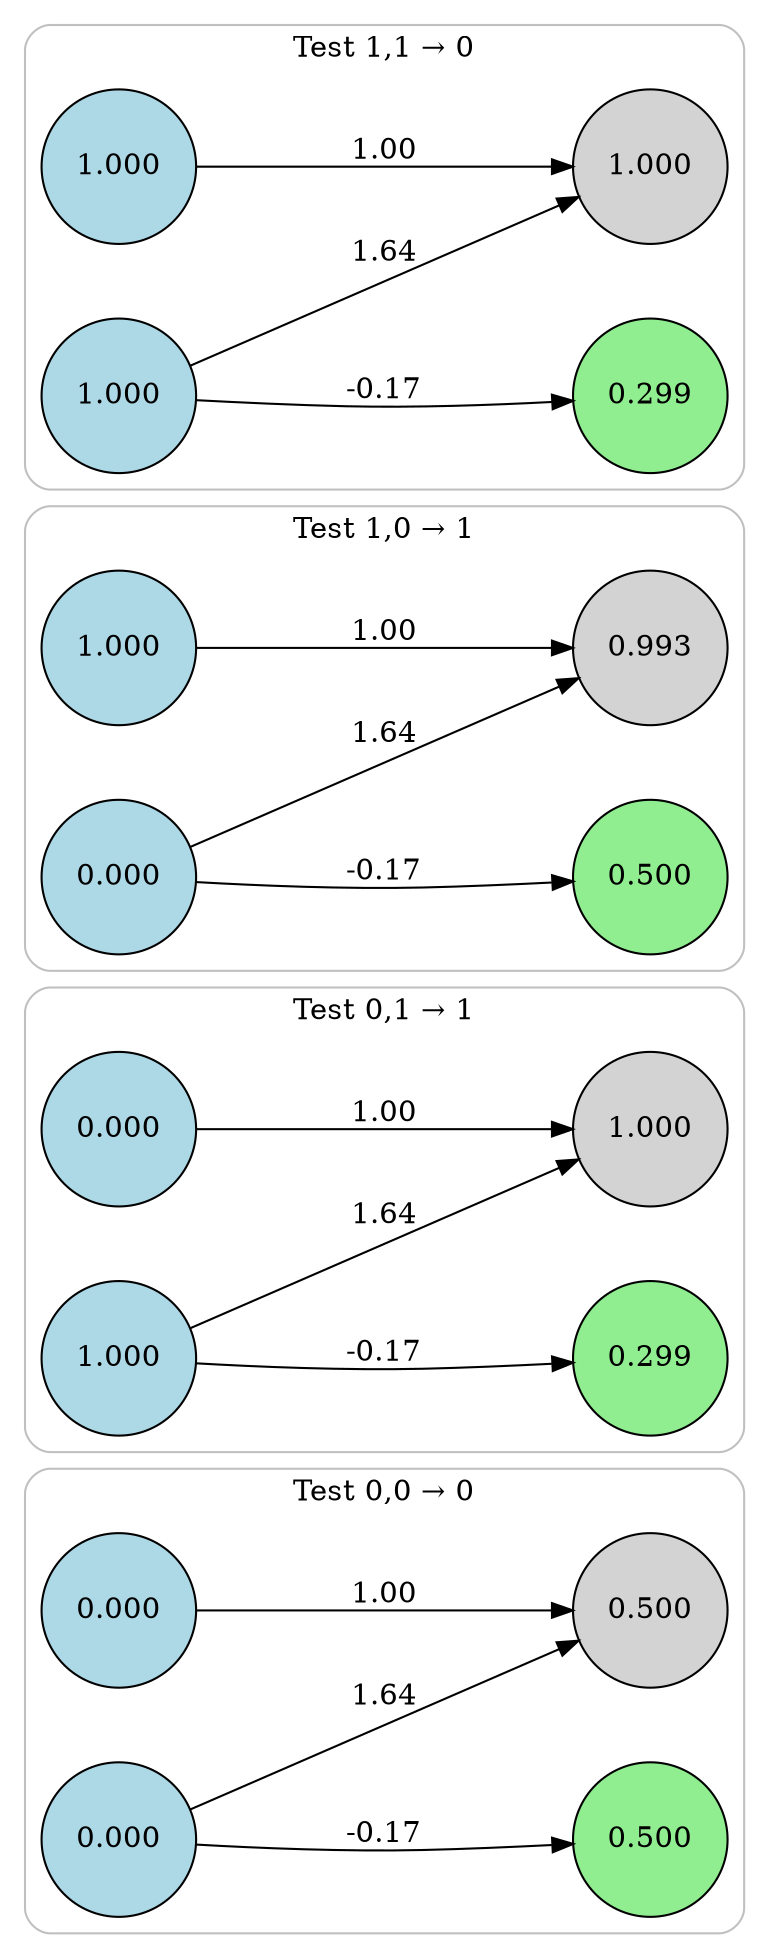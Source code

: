 digraph neat {
  compound=true;
  rankdir=LR;
  node [shape=circle];
  ranksep=2.0;
  nodesep=0.5;
  subgraph cluster_0 {
    label="Test 0,0 → 0";
    style=rounded;
    color=gray;
    node0_0 [label="0.000", style=filled, fillcolor=lightblue];
    node1_0 [label="0.000", style=filled, fillcolor=lightblue];
    node121_0 [label="0.500", style=filled, fillcolor=lightgreen];
    node164_0 [label="0.500", style=filled, fillcolor=lightgray];
    node1_0 -> node121_0 [label="-0.17"];
    node0_0 -> node164_0 [label="1.00"];
    node1_0 -> node164_0 [label="1.64"];
  }
  subgraph cluster_1 {
    label="Test 0,1 → 1";
    style=rounded;
    color=gray;
    node0_1 [label="0.000", style=filled, fillcolor=lightblue];
    node1_1 [label="1.000", style=filled, fillcolor=lightblue];
    node121_1 [label="0.299", style=filled, fillcolor=lightgreen];
    node164_1 [label="1.000", style=filled, fillcolor=lightgray];
    node1_1 -> node121_1 [label="-0.17"];
    node0_1 -> node164_1 [label="1.00"];
    node1_1 -> node164_1 [label="1.64"];
  }
  subgraph cluster_2 {
    label="Test 1,0 → 1";
    style=rounded;
    color=gray;
    node0_2 [label="1.000", style=filled, fillcolor=lightblue];
    node1_2 [label="0.000", style=filled, fillcolor=lightblue];
    node121_2 [label="0.500", style=filled, fillcolor=lightgreen];
    node164_2 [label="0.993", style=filled, fillcolor=lightgray];
    node1_2 -> node121_2 [label="-0.17"];
    node0_2 -> node164_2 [label="1.00"];
    node1_2 -> node164_2 [label="1.64"];
  }
  subgraph cluster_3 {
    label="Test 1,1 → 0";
    style=rounded;
    color=gray;
    node0_3 [label="1.000", style=filled, fillcolor=lightblue];
    node1_3 [label="1.000", style=filled, fillcolor=lightblue];
    node121_3 [label="0.299", style=filled, fillcolor=lightgreen];
    node164_3 [label="1.000", style=filled, fillcolor=lightgray];
    node1_3 -> node121_3 [label="-0.17"];
    node0_3 -> node164_3 [label="1.00"];
    node1_3 -> node164_3 [label="1.64"];
  }
}
